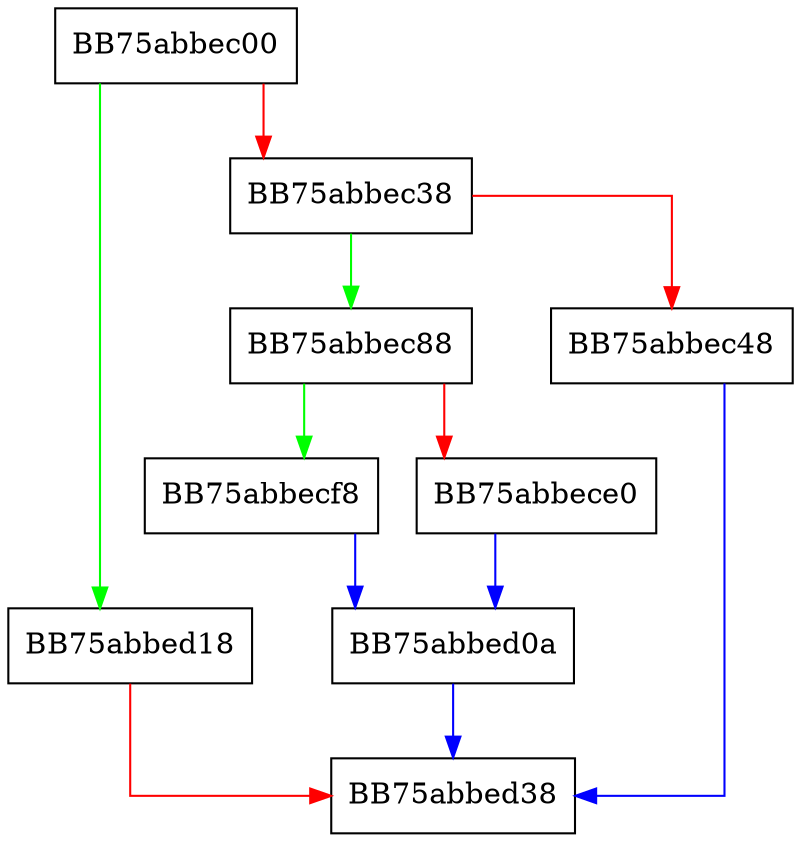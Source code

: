 digraph SSE_hsubpd {
  node [shape="box"];
  graph [splines=ortho];
  BB75abbec00 -> BB75abbed18 [color="green"];
  BB75abbec00 -> BB75abbec38 [color="red"];
  BB75abbec38 -> BB75abbec88 [color="green"];
  BB75abbec38 -> BB75abbec48 [color="red"];
  BB75abbec48 -> BB75abbed38 [color="blue"];
  BB75abbec88 -> BB75abbecf8 [color="green"];
  BB75abbec88 -> BB75abbece0 [color="red"];
  BB75abbece0 -> BB75abbed0a [color="blue"];
  BB75abbecf8 -> BB75abbed0a [color="blue"];
  BB75abbed0a -> BB75abbed38 [color="blue"];
  BB75abbed18 -> BB75abbed38 [color="red"];
}